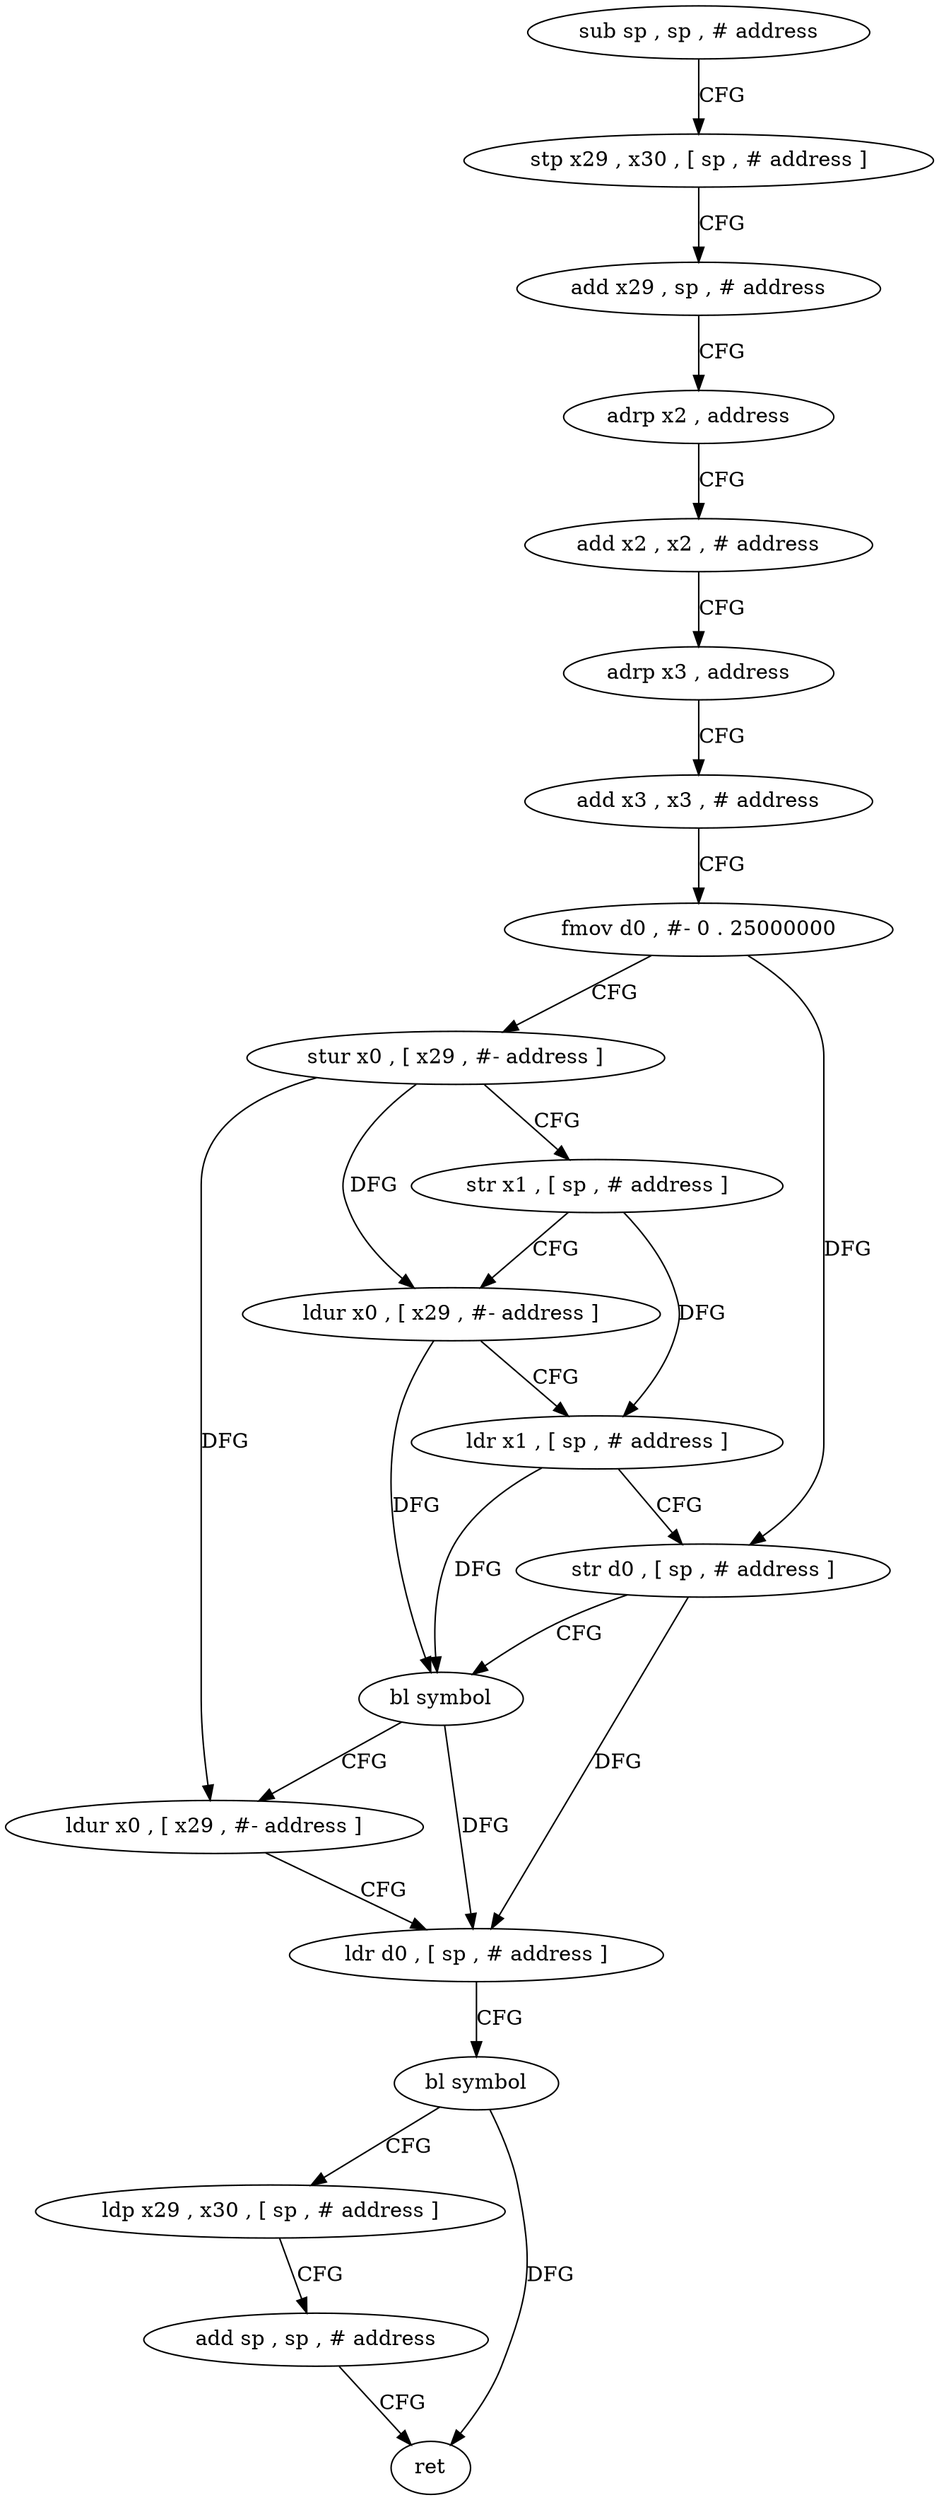 digraph "func" {
"4215984" [label = "sub sp , sp , # address" ]
"4215988" [label = "stp x29 , x30 , [ sp , # address ]" ]
"4215992" [label = "add x29 , sp , # address" ]
"4215996" [label = "adrp x2 , address" ]
"4216000" [label = "add x2 , x2 , # address" ]
"4216004" [label = "adrp x3 , address" ]
"4216008" [label = "add x3 , x3 , # address" ]
"4216012" [label = "fmov d0 , #- 0 . 25000000" ]
"4216016" [label = "stur x0 , [ x29 , #- address ]" ]
"4216020" [label = "str x1 , [ sp , # address ]" ]
"4216024" [label = "ldur x0 , [ x29 , #- address ]" ]
"4216028" [label = "ldr x1 , [ sp , # address ]" ]
"4216032" [label = "str d0 , [ sp , # address ]" ]
"4216036" [label = "bl symbol" ]
"4216040" [label = "ldur x0 , [ x29 , #- address ]" ]
"4216044" [label = "ldr d0 , [ sp , # address ]" ]
"4216048" [label = "bl symbol" ]
"4216052" [label = "ldp x29 , x30 , [ sp , # address ]" ]
"4216056" [label = "add sp , sp , # address" ]
"4216060" [label = "ret" ]
"4215984" -> "4215988" [ label = "CFG" ]
"4215988" -> "4215992" [ label = "CFG" ]
"4215992" -> "4215996" [ label = "CFG" ]
"4215996" -> "4216000" [ label = "CFG" ]
"4216000" -> "4216004" [ label = "CFG" ]
"4216004" -> "4216008" [ label = "CFG" ]
"4216008" -> "4216012" [ label = "CFG" ]
"4216012" -> "4216016" [ label = "CFG" ]
"4216012" -> "4216032" [ label = "DFG" ]
"4216016" -> "4216020" [ label = "CFG" ]
"4216016" -> "4216024" [ label = "DFG" ]
"4216016" -> "4216040" [ label = "DFG" ]
"4216020" -> "4216024" [ label = "CFG" ]
"4216020" -> "4216028" [ label = "DFG" ]
"4216024" -> "4216028" [ label = "CFG" ]
"4216024" -> "4216036" [ label = "DFG" ]
"4216028" -> "4216032" [ label = "CFG" ]
"4216028" -> "4216036" [ label = "DFG" ]
"4216032" -> "4216036" [ label = "CFG" ]
"4216032" -> "4216044" [ label = "DFG" ]
"4216036" -> "4216040" [ label = "CFG" ]
"4216036" -> "4216044" [ label = "DFG" ]
"4216040" -> "4216044" [ label = "CFG" ]
"4216044" -> "4216048" [ label = "CFG" ]
"4216048" -> "4216052" [ label = "CFG" ]
"4216048" -> "4216060" [ label = "DFG" ]
"4216052" -> "4216056" [ label = "CFG" ]
"4216056" -> "4216060" [ label = "CFG" ]
}
